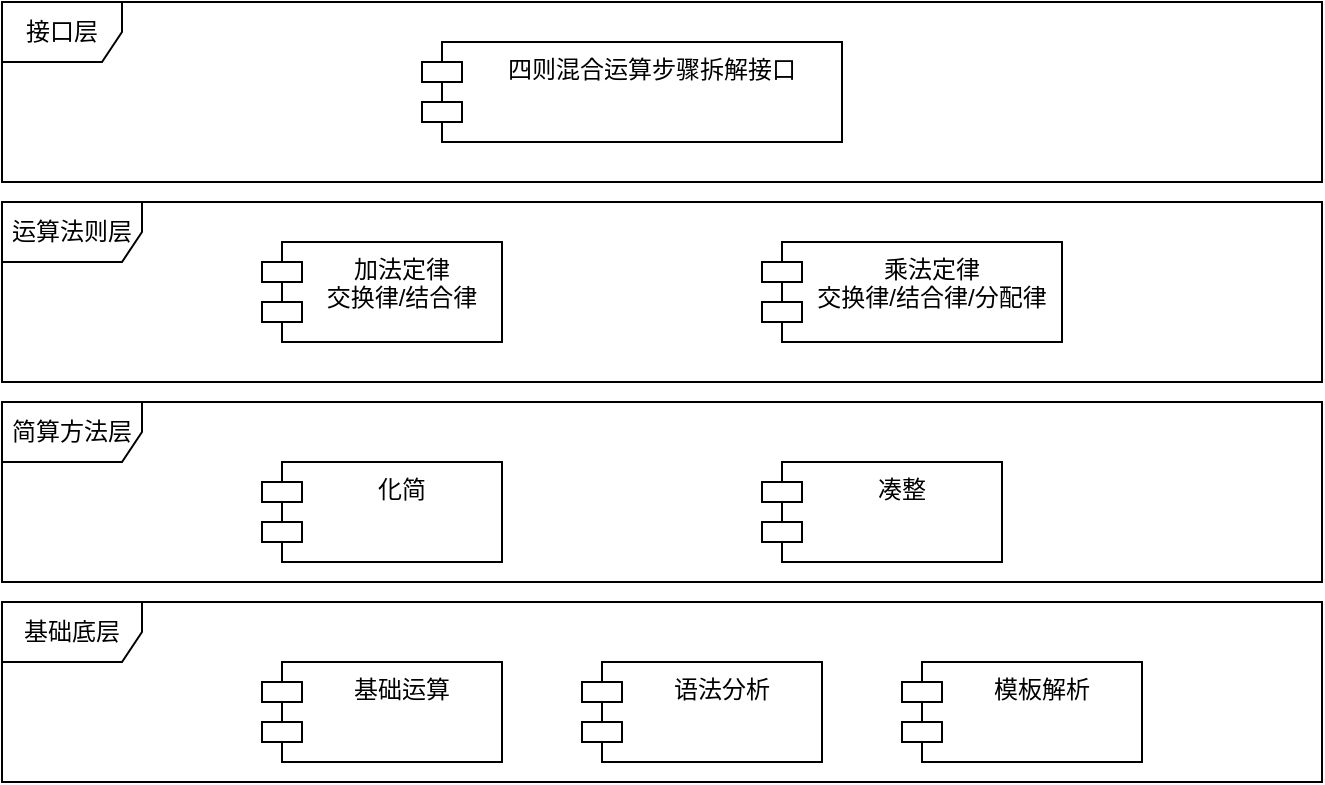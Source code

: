 <mxfile version="16.4.3" type="github">
  <diagram id="C5RBs43oDa-KdzZeNtuy" name="四则混合运算步骤拆解 算法设计">
    <mxGraphModel dx="1422" dy="882" grid="1" gridSize="10" guides="1" tooltips="1" connect="1" arrows="1" fold="1" page="1" pageScale="1" pageWidth="827" pageHeight="1169" math="0" shadow="0">
      <root>
        <mxCell id="WIyWlLk6GJQsqaUBKTNV-0" />
        <mxCell id="WIyWlLk6GJQsqaUBKTNV-1" parent="WIyWlLk6GJQsqaUBKTNV-0" />
        <mxCell id="ty5BbGDenOrGcdCGsOg5-0" value="接口层" style="shape=umlFrame;whiteSpace=wrap;html=1;" vertex="1" parent="WIyWlLk6GJQsqaUBKTNV-1">
          <mxGeometry x="80" y="100" width="660" height="90" as="geometry" />
        </mxCell>
        <mxCell id="ty5BbGDenOrGcdCGsOg5-1" value="运算法则层" style="shape=umlFrame;whiteSpace=wrap;html=1;width=70;height=30;" vertex="1" parent="WIyWlLk6GJQsqaUBKTNV-1">
          <mxGeometry x="80" y="200" width="660" height="90" as="geometry" />
        </mxCell>
        <mxCell id="ty5BbGDenOrGcdCGsOg5-2" value="简算方法层" style="shape=umlFrame;whiteSpace=wrap;html=1;width=70;height=30;" vertex="1" parent="WIyWlLk6GJQsqaUBKTNV-1">
          <mxGeometry x="80" y="300" width="660" height="90" as="geometry" />
        </mxCell>
        <mxCell id="ty5BbGDenOrGcdCGsOg5-3" value="基础底层" style="shape=umlFrame;whiteSpace=wrap;html=1;width=70;height=30;" vertex="1" parent="WIyWlLk6GJQsqaUBKTNV-1">
          <mxGeometry x="80" y="400" width="660" height="90" as="geometry" />
        </mxCell>
        <mxCell id="ty5BbGDenOrGcdCGsOg5-4" value="基础运算" style="shape=module;align=left;spacingLeft=20;align=center;verticalAlign=top;" vertex="1" parent="WIyWlLk6GJQsqaUBKTNV-1">
          <mxGeometry x="210" y="430" width="120" height="50" as="geometry" />
        </mxCell>
        <mxCell id="ty5BbGDenOrGcdCGsOg5-5" value="语法分析" style="shape=module;align=left;spacingLeft=20;align=center;verticalAlign=top;" vertex="1" parent="WIyWlLk6GJQsqaUBKTNV-1">
          <mxGeometry x="370" y="430" width="120" height="50" as="geometry" />
        </mxCell>
        <mxCell id="ty5BbGDenOrGcdCGsOg5-6" value="化简" style="shape=module;align=left;spacingLeft=20;align=center;verticalAlign=top;" vertex="1" parent="WIyWlLk6GJQsqaUBKTNV-1">
          <mxGeometry x="210" y="330" width="120" height="50" as="geometry" />
        </mxCell>
        <mxCell id="ty5BbGDenOrGcdCGsOg5-7" value="凑整" style="shape=module;align=left;spacingLeft=20;align=center;verticalAlign=top;" vertex="1" parent="WIyWlLk6GJQsqaUBKTNV-1">
          <mxGeometry x="460" y="330" width="120" height="50" as="geometry" />
        </mxCell>
        <mxCell id="ty5BbGDenOrGcdCGsOg5-8" value="加法定律&#xa;交换律/结合律" style="shape=module;align=left;spacingLeft=20;align=center;verticalAlign=top;" vertex="1" parent="WIyWlLk6GJQsqaUBKTNV-1">
          <mxGeometry x="210" y="220" width="120" height="50" as="geometry" />
        </mxCell>
        <mxCell id="ty5BbGDenOrGcdCGsOg5-9" value="乘法定律&#xa;交换律/结合律/分配律" style="shape=module;align=left;spacingLeft=20;align=center;verticalAlign=top;" vertex="1" parent="WIyWlLk6GJQsqaUBKTNV-1">
          <mxGeometry x="460" y="220" width="150" height="50" as="geometry" />
        </mxCell>
        <mxCell id="ty5BbGDenOrGcdCGsOg5-10" value="四则混合运算步骤拆解接口" style="shape=module;align=left;spacingLeft=20;align=center;verticalAlign=top;" vertex="1" parent="WIyWlLk6GJQsqaUBKTNV-1">
          <mxGeometry x="290" y="120" width="210" height="50" as="geometry" />
        </mxCell>
        <mxCell id="ty5BbGDenOrGcdCGsOg5-11" value="模板解析&#xa;" style="shape=module;align=left;spacingLeft=20;align=center;verticalAlign=top;" vertex="1" parent="WIyWlLk6GJQsqaUBKTNV-1">
          <mxGeometry x="530" y="430" width="120" height="50" as="geometry" />
        </mxCell>
      </root>
    </mxGraphModel>
  </diagram>
</mxfile>
